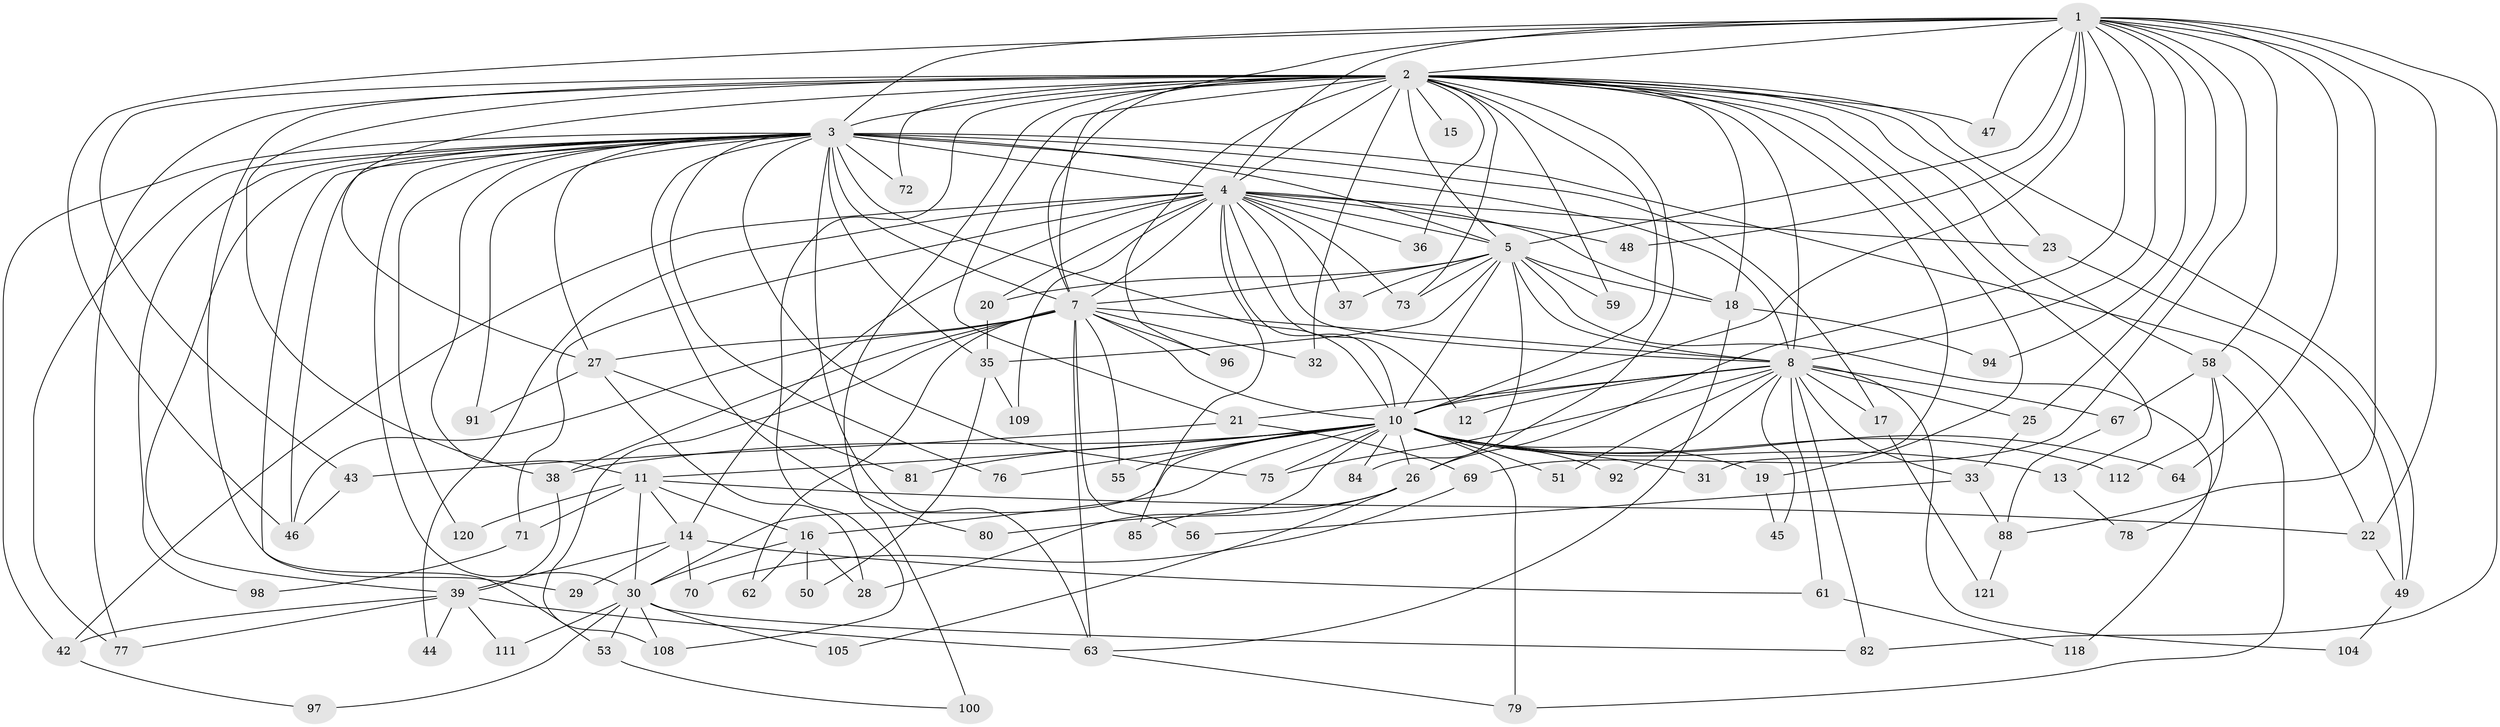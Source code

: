 // Generated by graph-tools (version 1.1) at 2025/51/02/27/25 19:51:51]
// undirected, 87 vertices, 208 edges
graph export_dot {
graph [start="1"]
  node [color=gray90,style=filled];
  1 [super="+40"];
  2 [super="+9"];
  3 [super="+6"];
  4 [super="+65"];
  5 [super="+24"];
  7 [super="+83"];
  8 [super="+66"];
  10 [super="+93"];
  11 [super="+60"];
  12;
  13;
  14 [super="+54"];
  15;
  16 [super="+110"];
  17 [super="+103"];
  18 [super="+34"];
  19;
  20;
  21 [super="+41"];
  22 [super="+115"];
  23;
  25;
  26;
  27 [super="+74"];
  28;
  29;
  30 [super="+101"];
  31 [super="+57"];
  32;
  33;
  35 [super="+99"];
  36;
  37;
  38 [super="+116"];
  39 [super="+90"];
  42 [super="+89"];
  43 [super="+68"];
  44;
  45;
  46;
  47;
  48;
  49 [super="+52"];
  50;
  51;
  53;
  55;
  56;
  58 [super="+87"];
  59;
  61;
  62;
  63 [super="+95"];
  64;
  67;
  69;
  70;
  71;
  72;
  73 [super="+114"];
  75 [super="+102"];
  76;
  77 [super="+113"];
  78;
  79 [super="+86"];
  80;
  81;
  82 [super="+106"];
  84;
  85;
  88 [super="+119"];
  91;
  92;
  94;
  96;
  97;
  98;
  100 [super="+107"];
  104;
  105;
  108 [super="+117"];
  109;
  111;
  112;
  118;
  120;
  121;
  1 -- 2 [weight=2];
  1 -- 3 [weight=2];
  1 -- 4 [weight=2];
  1 -- 5;
  1 -- 7;
  1 -- 8;
  1 -- 10;
  1 -- 22;
  1 -- 25;
  1 -- 26;
  1 -- 46;
  1 -- 47;
  1 -- 58;
  1 -- 64;
  1 -- 94;
  1 -- 48;
  1 -- 69;
  1 -- 88;
  1 -- 82;
  2 -- 3 [weight=4];
  2 -- 4 [weight=2];
  2 -- 5 [weight=2];
  2 -- 7 [weight=2];
  2 -- 8 [weight=2];
  2 -- 10 [weight=2];
  2 -- 13;
  2 -- 15 [weight=2];
  2 -- 18;
  2 -- 19;
  2 -- 23;
  2 -- 32;
  2 -- 36;
  2 -- 38;
  2 -- 49;
  2 -- 53;
  2 -- 72;
  2 -- 100 [weight=2];
  2 -- 108;
  2 -- 77;
  2 -- 21 [weight=2];
  2 -- 26;
  2 -- 31;
  2 -- 96;
  2 -- 43;
  2 -- 47;
  2 -- 58 [weight=2];
  2 -- 59;
  2 -- 27;
  2 -- 73;
  3 -- 4 [weight=2];
  3 -- 5 [weight=2];
  3 -- 7 [weight=2];
  3 -- 8 [weight=2];
  3 -- 10 [weight=2];
  3 -- 17;
  3 -- 46;
  3 -- 76;
  3 -- 77;
  3 -- 80;
  3 -- 91;
  3 -- 42;
  3 -- 72;
  3 -- 11;
  3 -- 22;
  3 -- 27;
  3 -- 29;
  3 -- 98;
  3 -- 35;
  3 -- 39;
  3 -- 120;
  3 -- 63;
  3 -- 30;
  3 -- 75;
  4 -- 5;
  4 -- 7;
  4 -- 8;
  4 -- 10 [weight=2];
  4 -- 12;
  4 -- 14;
  4 -- 20;
  4 -- 23;
  4 -- 36;
  4 -- 37;
  4 -- 42;
  4 -- 44;
  4 -- 48;
  4 -- 73;
  4 -- 85;
  4 -- 109;
  4 -- 71;
  4 -- 18;
  5 -- 7;
  5 -- 8;
  5 -- 10;
  5 -- 18;
  5 -- 20 [weight=2];
  5 -- 35;
  5 -- 37;
  5 -- 59;
  5 -- 73;
  5 -- 118;
  5 -- 84;
  7 -- 8;
  7 -- 10;
  7 -- 27;
  7 -- 32;
  7 -- 38;
  7 -- 55;
  7 -- 56;
  7 -- 62;
  7 -- 63;
  7 -- 96;
  7 -- 108;
  7 -- 46;
  8 -- 10;
  8 -- 12;
  8 -- 17 [weight=2];
  8 -- 21;
  8 -- 25;
  8 -- 33;
  8 -- 45;
  8 -- 51 [weight=2];
  8 -- 61;
  8 -- 67;
  8 -- 75;
  8 -- 82;
  8 -- 92;
  8 -- 104;
  10 -- 11;
  10 -- 13;
  10 -- 16;
  10 -- 19;
  10 -- 28;
  10 -- 30;
  10 -- 31 [weight=2];
  10 -- 51;
  10 -- 55;
  10 -- 64;
  10 -- 75;
  10 -- 76;
  10 -- 79;
  10 -- 81;
  10 -- 84;
  10 -- 92;
  10 -- 112;
  10 -- 26;
  10 -- 38;
  11 -- 14;
  11 -- 16;
  11 -- 71;
  11 -- 120;
  11 -- 22;
  11 -- 30;
  13 -- 78;
  14 -- 29;
  14 -- 61;
  14 -- 70;
  14 -- 39;
  16 -- 30;
  16 -- 50;
  16 -- 62;
  16 -- 28;
  17 -- 121;
  18 -- 63;
  18 -- 94;
  19 -- 45;
  20 -- 35;
  21 -- 43;
  21 -- 69;
  22 -- 49;
  23 -- 49;
  25 -- 33;
  26 -- 80;
  26 -- 85;
  26 -- 105;
  27 -- 28;
  27 -- 91;
  27 -- 81;
  30 -- 53;
  30 -- 82;
  30 -- 97;
  30 -- 105;
  30 -- 108;
  30 -- 111;
  33 -- 56;
  33 -- 88;
  35 -- 50;
  35 -- 109;
  38 -- 39;
  39 -- 42;
  39 -- 44;
  39 -- 111;
  39 -- 63;
  39 -- 77;
  42 -- 97;
  43 -- 46;
  49 -- 104;
  53 -- 100;
  58 -- 67;
  58 -- 78;
  58 -- 79;
  58 -- 112;
  61 -- 118;
  63 -- 79;
  67 -- 88;
  69 -- 70;
  71 -- 98;
  88 -- 121;
}
